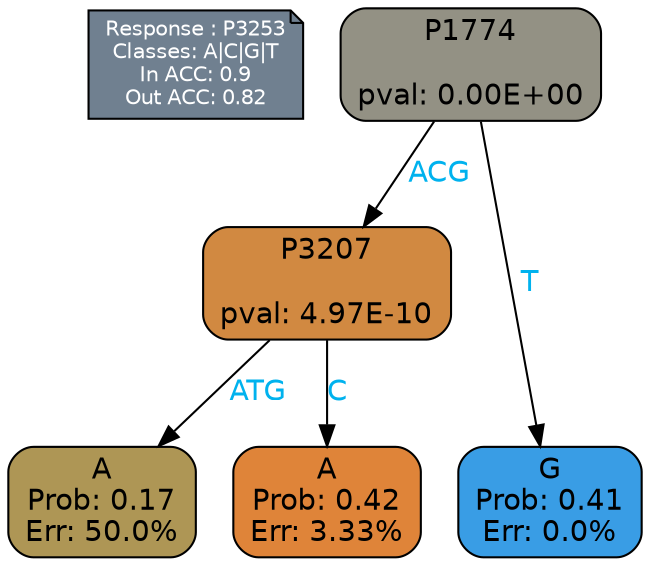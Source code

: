 digraph Tree {
node [shape=box, style="filled, rounded", color="black", fontname=helvetica] ;
graph [ranksep=equally, splines=polylines, bgcolor=transparent, dpi=600] ;
edge [fontname=helvetica] ;
LEGEND [label="Response : P3253
Classes: A|C|G|T
In ACC: 0.9
Out ACC: 0.82
",shape=note,align=left,style=filled,fillcolor="slategray",fontcolor="white",fontsize=10];1 [label="P1774

pval: 0.00E+00", fillcolor="#939184"] ;
2 [label="P3207

pval: 4.97E-10", fillcolor="#d18941"] ;
3 [label="A
Prob: 0.17
Err: 50.0%", fillcolor="#ae9655"] ;
4 [label="A
Prob: 0.42
Err: 3.33%", fillcolor="#df8439"] ;
5 [label="G
Prob: 0.41
Err: 0.0%", fillcolor="#399de5"] ;
1 -> 2 [label="ACG",fontcolor=deepskyblue2] ;
1 -> 5 [label="T",fontcolor=deepskyblue2] ;
2 -> 3 [label="ATG",fontcolor=deepskyblue2] ;
2 -> 4 [label="C",fontcolor=deepskyblue2] ;
{rank = same; 3;4;5;}{rank = same; LEGEND;1;}}